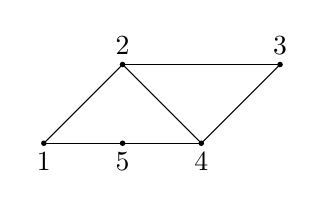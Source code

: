 \begin{tikzpicture}
    \coordinate (N1) at (0,0);
    \coordinate (N2) at (1,1);
    \coordinate (N3) at (3,1);
    \coordinate (N4) at (2,0);
    \coordinate (N5) at (1,0);
    \foreach\n/\dir in {1/north,2/south,3/south,4/north,5/north}
    {   \node at (N\n) [anchor=\dir] {\n};
        \fill (N\n) circle (1pt);
    }
    \foreach\n/\m in {1/2,1/5,2/3,2/4,3/4,4/5}
    {   \draw (N\n) to (N\m);
    }
\end{tikzpicture}
